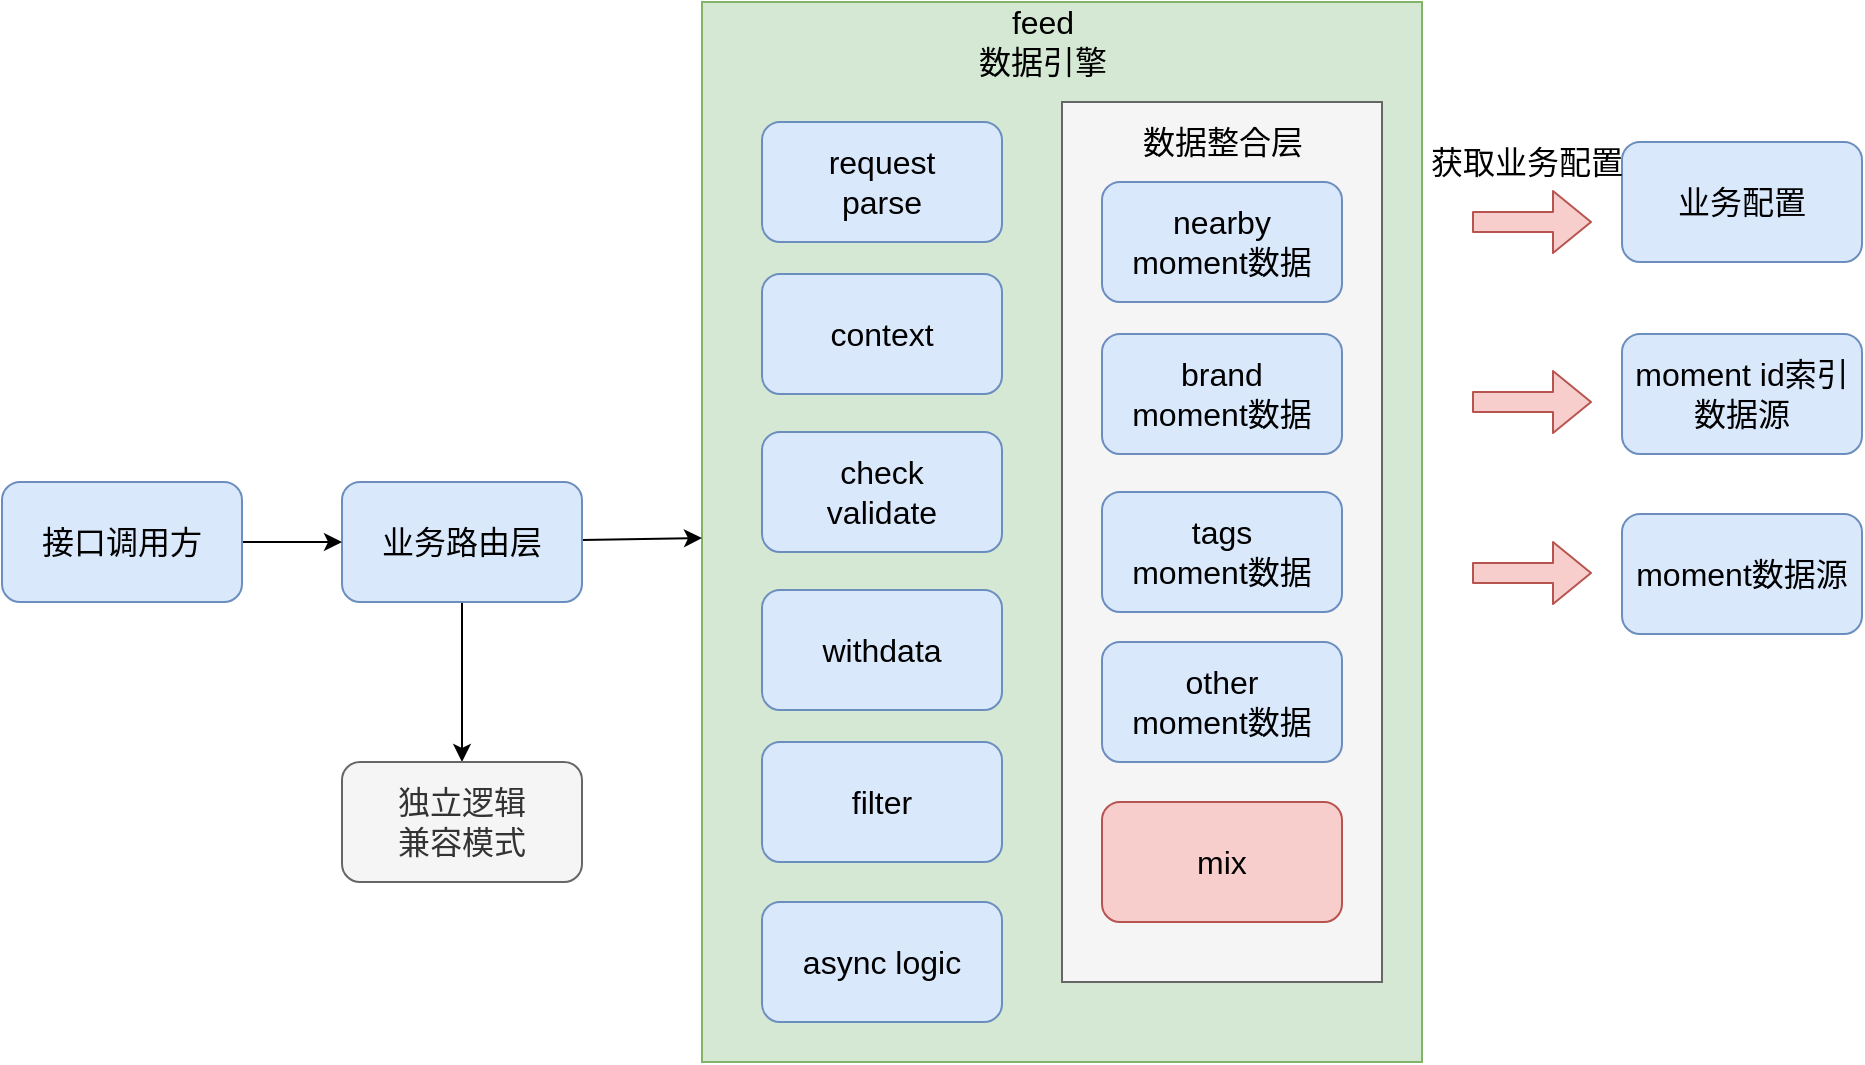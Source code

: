 <mxfile version="13.3.0" type="github">
  <diagram id="L6NUzQcXIFyv5FrY1tt9" name="Page-1">
    <mxGraphModel dx="1426" dy="770" grid="1" gridSize="10" guides="1" tooltips="1" connect="1" arrows="1" fold="1" page="1" pageScale="1" pageWidth="827" pageHeight="1169" math="0" shadow="0">
      <root>
        <mxCell id="0" />
        <mxCell id="1" parent="0" />
        <mxCell id="C2eBkXOqXmVI_Su9Z_Vg-26" value="" style="rounded=0;whiteSpace=wrap;html=1;fillColor=#d5e8d4;strokeColor=#82b366;fontSize=16;" vertex="1" parent="1">
          <mxGeometry x="360" y="120" width="360" height="530" as="geometry" />
        </mxCell>
        <mxCell id="C2eBkXOqXmVI_Su9Z_Vg-11" value="" style="rounded=0;whiteSpace=wrap;html=1;fillColor=#f5f5f5;strokeColor=#666666;fontColor=#333333;fontSize=16;" vertex="1" parent="1">
          <mxGeometry x="540" y="170" width="160" height="440" as="geometry" />
        </mxCell>
        <mxCell id="C2eBkXOqXmVI_Su9Z_Vg-28" style="edgeStyle=none;rounded=0;orthogonalLoop=1;jettySize=auto;html=1;fontSize=16;" edge="1" parent="1" source="C2eBkXOqXmVI_Su9Z_Vg-1" target="C2eBkXOqXmVI_Su9Z_Vg-18">
          <mxGeometry relative="1" as="geometry" />
        </mxCell>
        <mxCell id="C2eBkXOqXmVI_Su9Z_Vg-46" value="" style="edgeStyle=none;rounded=0;orthogonalLoop=1;jettySize=auto;html=1;fontSize=16;" edge="1" parent="1" source="C2eBkXOqXmVI_Su9Z_Vg-1" target="C2eBkXOqXmVI_Su9Z_Vg-26">
          <mxGeometry relative="1" as="geometry" />
        </mxCell>
        <mxCell id="C2eBkXOqXmVI_Su9Z_Vg-1" value="业务路由层" style="rounded=1;whiteSpace=wrap;html=1;fillColor=#dae8fc;strokeColor=#6c8ebf;fontSize=16;" vertex="1" parent="1">
          <mxGeometry x="180" y="360" width="120" height="60" as="geometry" />
        </mxCell>
        <mxCell id="C2eBkXOqXmVI_Su9Z_Vg-15" style="edgeStyle=orthogonalEdgeStyle;rounded=0;orthogonalLoop=1;jettySize=auto;html=1;entryX=0;entryY=0.5;entryDx=0;entryDy=0;fontSize=16;" edge="1" parent="1" source="C2eBkXOqXmVI_Su9Z_Vg-2" target="C2eBkXOqXmVI_Su9Z_Vg-1">
          <mxGeometry relative="1" as="geometry" />
        </mxCell>
        <mxCell id="C2eBkXOqXmVI_Su9Z_Vg-2" value="接口调用方" style="rounded=1;whiteSpace=wrap;html=1;fillColor=#dae8fc;strokeColor=#6c8ebf;fontSize=16;" vertex="1" parent="1">
          <mxGeometry x="10" y="360" width="120" height="60" as="geometry" />
        </mxCell>
        <mxCell id="C2eBkXOqXmVI_Su9Z_Vg-3" value="业务配置" style="rounded=1;whiteSpace=wrap;html=1;fillColor=#dae8fc;strokeColor=#6c8ebf;fontSize=16;" vertex="1" parent="1">
          <mxGeometry x="820" y="190" width="120" height="60" as="geometry" />
        </mxCell>
        <mxCell id="C2eBkXOqXmVI_Su9Z_Vg-6" value="moment id索引&lt;br style=&quot;font-size: 16px;&quot;&gt;数据源" style="rounded=1;whiteSpace=wrap;html=1;fillColor=#dae8fc;strokeColor=#6c8ebf;fontSize=16;" vertex="1" parent="1">
          <mxGeometry x="820" y="286" width="120" height="60" as="geometry" />
        </mxCell>
        <mxCell id="C2eBkXOqXmVI_Su9Z_Vg-7" value="moment数据源" style="rounded=1;whiteSpace=wrap;html=1;fillColor=#dae8fc;strokeColor=#6c8ebf;fontSize=16;" vertex="1" parent="1">
          <mxGeometry x="820" y="376" width="120" height="60" as="geometry" />
        </mxCell>
        <mxCell id="C2eBkXOqXmVI_Su9Z_Vg-8" value="brand&lt;br style=&quot;font-size: 16px;&quot;&gt;moment数据" style="rounded=1;whiteSpace=wrap;html=1;fillColor=#dae8fc;strokeColor=#6c8ebf;fontSize=16;" vertex="1" parent="1">
          <mxGeometry x="560" y="286" width="120" height="60" as="geometry" />
        </mxCell>
        <mxCell id="C2eBkXOqXmVI_Su9Z_Vg-9" value="tags&lt;br style=&quot;font-size: 16px;&quot;&gt;moment数据" style="rounded=1;whiteSpace=wrap;html=1;fillColor=#dae8fc;strokeColor=#6c8ebf;fontSize=16;" vertex="1" parent="1">
          <mxGeometry x="560" y="365" width="120" height="60" as="geometry" />
        </mxCell>
        <mxCell id="C2eBkXOqXmVI_Su9Z_Vg-10" value="nearby&lt;br style=&quot;font-size: 16px;&quot;&gt;moment数据" style="rounded=1;whiteSpace=wrap;html=1;fillColor=#dae8fc;strokeColor=#6c8ebf;fontSize=16;" vertex="1" parent="1">
          <mxGeometry x="560" y="210" width="120" height="60" as="geometry" />
        </mxCell>
        <mxCell id="C2eBkXOqXmVI_Su9Z_Vg-12" value="数据整合层" style="text;html=1;align=center;verticalAlign=middle;resizable=0;points=[];autosize=1;fontSize=16;" vertex="1" parent="1">
          <mxGeometry x="570" y="180" width="100" height="20" as="geometry" />
        </mxCell>
        <mxCell id="C2eBkXOqXmVI_Su9Z_Vg-14" value="获取业务配置" style="text;html=1;align=center;verticalAlign=middle;resizable=0;points=[];autosize=1;fontSize=16;" vertex="1" parent="1">
          <mxGeometry x="717" y="190" width="110" height="20" as="geometry" />
        </mxCell>
        <mxCell id="C2eBkXOqXmVI_Su9Z_Vg-18" value="独立逻辑&lt;br style=&quot;font-size: 16px;&quot;&gt;兼容模式" style="rounded=1;whiteSpace=wrap;html=1;fillColor=#f5f5f5;strokeColor=#666666;fontColor=#333333;fontSize=16;" vertex="1" parent="1">
          <mxGeometry x="180" y="500" width="120" height="60" as="geometry" />
        </mxCell>
        <mxCell id="C2eBkXOqXmVI_Su9Z_Vg-24" value="other&lt;br style=&quot;font-size: 16px;&quot;&gt;moment数据" style="rounded=1;whiteSpace=wrap;html=1;fillColor=#dae8fc;strokeColor=#6c8ebf;fontSize=16;" vertex="1" parent="1">
          <mxGeometry x="560" y="440" width="120" height="60" as="geometry" />
        </mxCell>
        <mxCell id="C2eBkXOqXmVI_Su9Z_Vg-25" value="mix" style="rounded=1;whiteSpace=wrap;html=1;fillColor=#f8cecc;strokeColor=#b85450;fontSize=16;" vertex="1" parent="1">
          <mxGeometry x="560" y="520" width="120" height="60" as="geometry" />
        </mxCell>
        <mxCell id="C2eBkXOqXmVI_Su9Z_Vg-27" value="feed&lt;br style=&quot;font-size: 16px;&quot;&gt;数据引擎" style="text;html=1;align=center;verticalAlign=middle;resizable=0;points=[];autosize=1;fontSize=16;" vertex="1" parent="1">
          <mxGeometry x="490" y="120" width="80" height="40" as="geometry" />
        </mxCell>
        <mxCell id="C2eBkXOqXmVI_Su9Z_Vg-33" value="" style="shape=flexArrow;endArrow=classic;html=1;fillColor=#f8cecc;strokeColor=#b85450;fontSize=16;" edge="1" parent="1">
          <mxGeometry width="50" height="50" relative="1" as="geometry">
            <mxPoint x="745" y="320" as="sourcePoint" />
            <mxPoint x="805" y="320" as="targetPoint" />
          </mxGeometry>
        </mxCell>
        <mxCell id="C2eBkXOqXmVI_Su9Z_Vg-34" value="" style="shape=flexArrow;endArrow=classic;html=1;fillColor=#f8cecc;strokeColor=#b85450;fontSize=16;" edge="1" parent="1">
          <mxGeometry width="50" height="50" relative="1" as="geometry">
            <mxPoint x="745" y="405.5" as="sourcePoint" />
            <mxPoint x="805" y="405.5" as="targetPoint" />
          </mxGeometry>
        </mxCell>
        <mxCell id="C2eBkXOqXmVI_Su9Z_Vg-39" value="" style="shape=flexArrow;endArrow=classic;html=1;fillColor=#f8cecc;strokeColor=#b85450;fontSize=16;" edge="1" parent="1">
          <mxGeometry width="50" height="50" relative="1" as="geometry">
            <mxPoint x="745" y="230" as="sourcePoint" />
            <mxPoint x="805" y="230" as="targetPoint" />
          </mxGeometry>
        </mxCell>
        <mxCell id="C2eBkXOqXmVI_Su9Z_Vg-40" value="withdata" style="rounded=1;whiteSpace=wrap;html=1;fillColor=#dae8fc;strokeColor=#6c8ebf;fontSize=16;" vertex="1" parent="1">
          <mxGeometry x="390" y="414" width="120" height="60" as="geometry" />
        </mxCell>
        <mxCell id="C2eBkXOqXmVI_Su9Z_Vg-41" value="filter" style="rounded=1;whiteSpace=wrap;html=1;fillColor=#dae8fc;strokeColor=#6c8ebf;fontSize=16;" vertex="1" parent="1">
          <mxGeometry x="390" y="490" width="120" height="60" as="geometry" />
        </mxCell>
        <mxCell id="C2eBkXOqXmVI_Su9Z_Vg-42" value="request&lt;br style=&quot;font-size: 16px;&quot;&gt;parse" style="rounded=1;whiteSpace=wrap;html=1;fillColor=#dae8fc;strokeColor=#6c8ebf;fontSize=16;" vertex="1" parent="1">
          <mxGeometry x="390" y="180" width="120" height="60" as="geometry" />
        </mxCell>
        <mxCell id="C2eBkXOqXmVI_Su9Z_Vg-43" value="context" style="rounded=1;whiteSpace=wrap;html=1;fillColor=#dae8fc;strokeColor=#6c8ebf;fontSize=16;" vertex="1" parent="1">
          <mxGeometry x="390" y="256" width="120" height="60" as="geometry" />
        </mxCell>
        <mxCell id="C2eBkXOqXmVI_Su9Z_Vg-44" value="check&lt;br style=&quot;font-size: 16px;&quot;&gt;validate" style="rounded=1;whiteSpace=wrap;html=1;fillColor=#dae8fc;strokeColor=#6c8ebf;fontSize=16;" vertex="1" parent="1">
          <mxGeometry x="390" y="335" width="120" height="60" as="geometry" />
        </mxCell>
        <mxCell id="C2eBkXOqXmVI_Su9Z_Vg-45" value="async logic" style="rounded=1;whiteSpace=wrap;html=1;fillColor=#dae8fc;strokeColor=#6c8ebf;fontSize=16;" vertex="1" parent="1">
          <mxGeometry x="390" y="570" width="120" height="60" as="geometry" />
        </mxCell>
      </root>
    </mxGraphModel>
  </diagram>
</mxfile>
